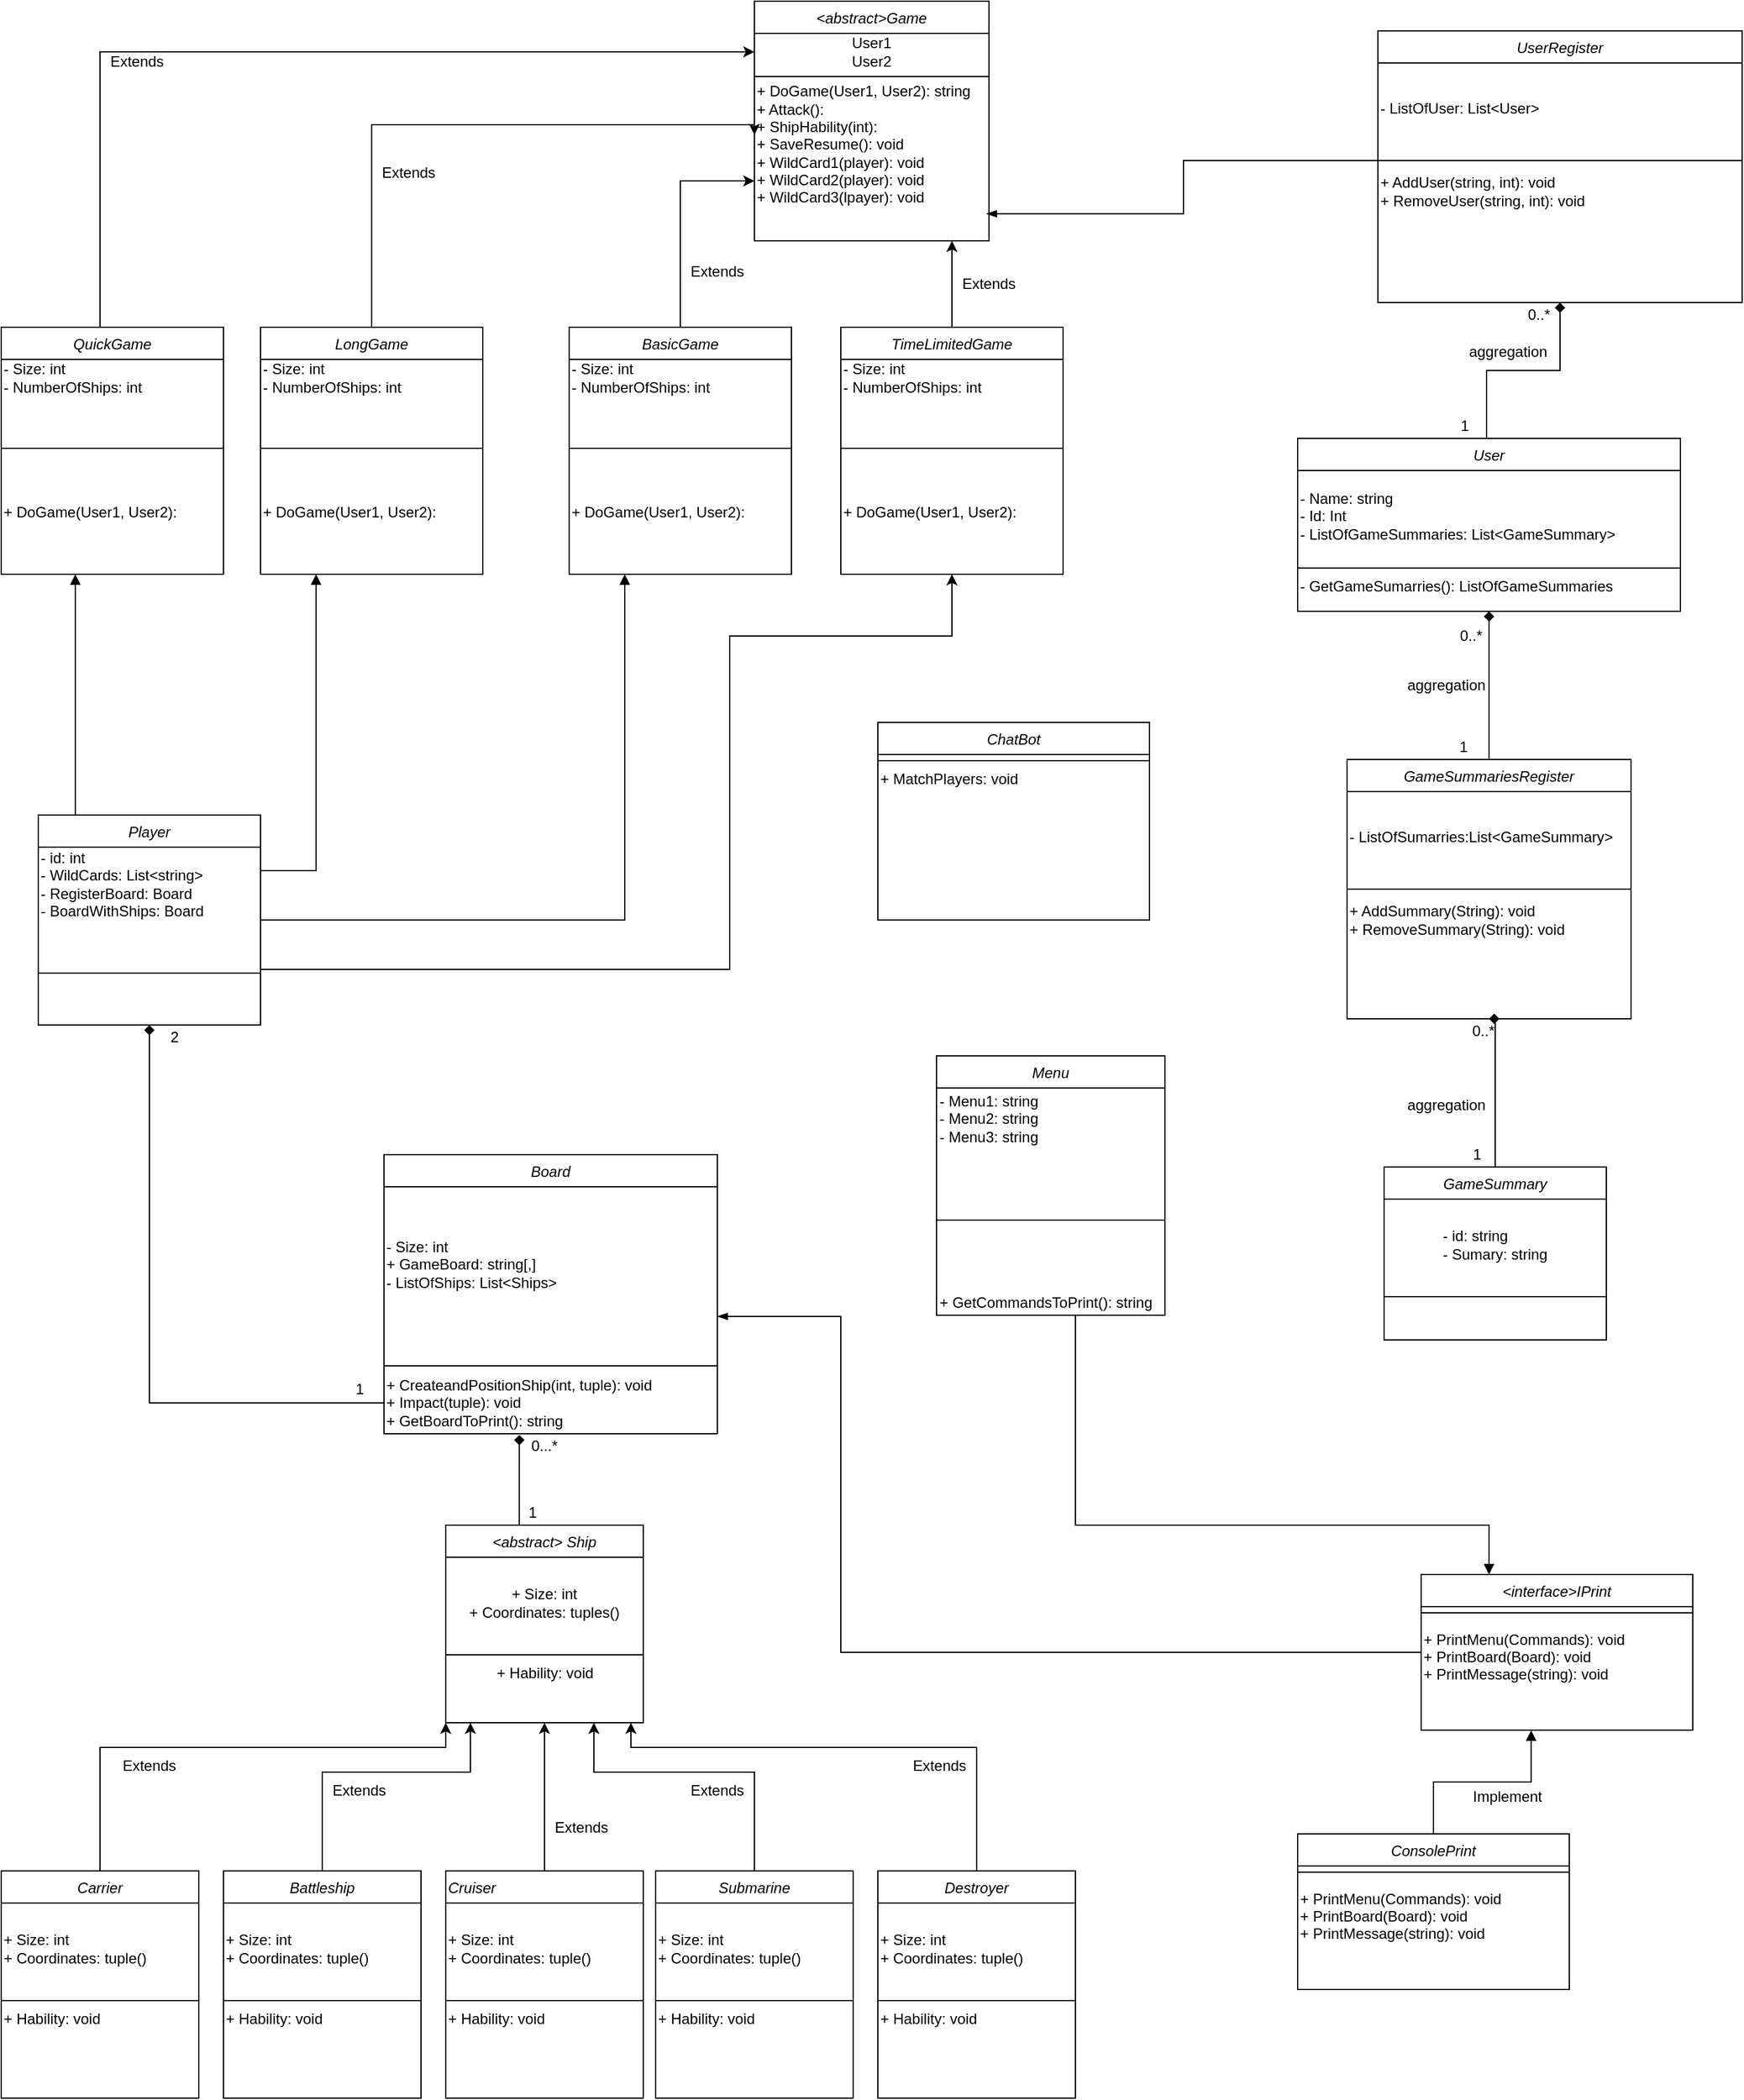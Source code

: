 <mxfile version="18.0.6" type="device"><diagram id="C5RBs43oDa-KdzZeNtuy" name="Page-1"><mxGraphModel dx="2130" dy="2067" grid="1" gridSize="10" guides="1" tooltips="1" connect="1" arrows="1" fold="1" page="1" pageScale="1" pageWidth="827" pageHeight="1169" math="0" shadow="0"><root><mxCell id="WIyWlLk6GJQsqaUBKTNV-0"/><mxCell id="WIyWlLk6GJQsqaUBKTNV-1" parent="WIyWlLk6GJQsqaUBKTNV-0"/><mxCell id="zkfFHV4jXpPFQw0GAbJ--0" value="Board" style="swimlane;fontStyle=2;align=center;verticalAlign=top;childLayout=stackLayout;horizontal=1;startSize=26;horizontalStack=0;resizeParent=1;resizeLast=0;collapsible=1;marginBottom=0;rounded=0;shadow=0;strokeWidth=1;" parent="WIyWlLk6GJQsqaUBKTNV-1" vertex="1"><mxGeometry x="-440" y="350" width="270" height="226" as="geometry"><mxRectangle x="230" y="140" width="160" height="26" as="alternateBounds"/></mxGeometry></mxCell><mxCell id="_jR7pd2ZoYahiFOHz9iY-16" value="&lt;div&gt;- Size: int&lt;/div&gt;&lt;div&gt;&lt;span&gt;+ GameBoard: string[,]&lt;/span&gt;&lt;/div&gt;&lt;div&gt;&lt;span&gt;- ListOfShips: List&amp;lt;Ships&amp;gt;&lt;/span&gt;&lt;/div&gt;&lt;div&gt;&lt;span&gt;&lt;br&gt;&lt;/span&gt;&lt;/div&gt;" style="text;html=1;strokeColor=none;fillColor=none;align=left;verticalAlign=middle;whiteSpace=wrap;rounded=0;" parent="zkfFHV4jXpPFQw0GAbJ--0" vertex="1"><mxGeometry y="26" width="270" height="140" as="geometry"/></mxCell><mxCell id="zkfFHV4jXpPFQw0GAbJ--4" value="" style="line;html=1;strokeWidth=1;align=left;verticalAlign=middle;spacingTop=-1;spacingLeft=3;spacingRight=3;rotatable=0;labelPosition=right;points=[];portConstraint=eastwest;" parent="zkfFHV4jXpPFQw0GAbJ--0" vertex="1"><mxGeometry y="166" width="270" height="10" as="geometry"/></mxCell><mxCell id="pnq5QTD34eQp9yMYSVU1-46" value="+ CreateandPositionShip(int, tuple): void&lt;br&gt;&lt;div style=&quot;&quot;&gt;+ Impact(tuple): void&lt;/div&gt;&lt;div style=&quot;&quot;&gt;+ GetBoardToPrint(): string&lt;/div&gt;" style="text;html=1;align=left;verticalAlign=middle;resizable=0;points=[];autosize=1;strokeColor=none;" parent="zkfFHV4jXpPFQw0GAbJ--0" vertex="1"><mxGeometry y="176" width="270" height="50" as="geometry"/></mxCell><mxCell id="pnq5QTD34eQp9yMYSVU1-64" style="edgeStyle=orthogonalEdgeStyle;rounded=0;orthogonalLoop=1;jettySize=auto;html=1;endArrow=diamond;endFill=1;entryX=0.406;entryY=1.019;entryDx=0;entryDy=0;entryPerimeter=0;" parent="WIyWlLk6GJQsqaUBKTNV-1" source="_jR7pd2ZoYahiFOHz9iY-22" target="pnq5QTD34eQp9yMYSVU1-46" edge="1"><mxGeometry relative="1" as="geometry"><mxPoint x="-310" y="580" as="targetPoint"/><Array as="points"><mxPoint x="-330" y="613"/></Array></mxGeometry></mxCell><mxCell id="_jR7pd2ZoYahiFOHz9iY-22" value="&lt;abstract&gt; Ship" style="swimlane;fontStyle=2;align=center;verticalAlign=top;childLayout=stackLayout;horizontal=1;startSize=26;horizontalStack=0;resizeParent=1;resizeLast=0;collapsible=1;marginBottom=0;rounded=0;shadow=0;strokeWidth=1;" parent="WIyWlLk6GJQsqaUBKTNV-1" vertex="1"><mxGeometry x="-390" y="650" width="160" height="160" as="geometry"><mxRectangle x="230" y="140" width="160" height="26" as="alternateBounds"/></mxGeometry></mxCell><mxCell id="_jR7pd2ZoYahiFOHz9iY-23" value="+ Size: int&lt;br&gt;+ Coordinates: tuples()" style="text;html=1;strokeColor=none;fillColor=none;align=center;verticalAlign=middle;whiteSpace=wrap;rounded=0;" parent="_jR7pd2ZoYahiFOHz9iY-22" vertex="1"><mxGeometry y="26" width="160" height="74" as="geometry"/></mxCell><mxCell id="_jR7pd2ZoYahiFOHz9iY-24" value="" style="line;html=1;strokeWidth=1;align=left;verticalAlign=middle;spacingTop=-1;spacingLeft=3;spacingRight=3;rotatable=0;labelPosition=right;points=[];portConstraint=eastwest;" parent="_jR7pd2ZoYahiFOHz9iY-22" vertex="1"><mxGeometry y="100" width="160" height="10" as="geometry"/></mxCell><mxCell id="_jR7pd2ZoYahiFOHz9iY-31" value="+ Hability: void" style="text;html=1;align=center;verticalAlign=middle;resizable=0;points=[];autosize=1;strokeColor=none;fillColor=none;" parent="_jR7pd2ZoYahiFOHz9iY-22" vertex="1"><mxGeometry y="110" width="160" height="20" as="geometry"/></mxCell><mxCell id="_jR7pd2ZoYahiFOHz9iY-53" style="edgeStyle=orthogonalEdgeStyle;rounded=0;orthogonalLoop=1;jettySize=auto;html=1;entryX=0;entryY=1;entryDx=0;entryDy=0;" parent="WIyWlLk6GJQsqaUBKTNV-1" source="_jR7pd2ZoYahiFOHz9iY-26" target="_jR7pd2ZoYahiFOHz9iY-22" edge="1"><mxGeometry relative="1" as="geometry"><Array as="points"><mxPoint x="-670" y="830"/><mxPoint x="-390" y="830"/></Array></mxGeometry></mxCell><mxCell id="_jR7pd2ZoYahiFOHz9iY-26" value="Carrier" style="swimlane;fontStyle=2;align=center;verticalAlign=top;childLayout=stackLayout;horizontal=1;startSize=26;horizontalStack=0;resizeParent=1;resizeLast=0;collapsible=1;marginBottom=0;rounded=0;shadow=0;strokeWidth=1;" parent="WIyWlLk6GJQsqaUBKTNV-1" vertex="1"><mxGeometry x="-750" y="930" width="160" height="184" as="geometry"><mxRectangle x="230" y="140" width="160" height="26" as="alternateBounds"/></mxGeometry></mxCell><mxCell id="_jR7pd2ZoYahiFOHz9iY-29" value="+ Size: int&lt;br&gt;+ Coordinates: tuple()" style="text;html=1;strokeColor=none;fillColor=none;align=left;verticalAlign=middle;whiteSpace=wrap;rounded=0;" parent="_jR7pd2ZoYahiFOHz9iY-26" vertex="1"><mxGeometry y="26" width="160" height="74" as="geometry"/></mxCell><mxCell id="_jR7pd2ZoYahiFOHz9iY-28" value="" style="line;html=1;strokeWidth=1;align=left;verticalAlign=middle;spacingTop=-1;spacingLeft=3;spacingRight=3;rotatable=0;labelPosition=right;points=[];portConstraint=eastwest;" parent="_jR7pd2ZoYahiFOHz9iY-26" vertex="1"><mxGeometry y="100" width="160" height="10" as="geometry"/></mxCell><mxCell id="_jR7pd2ZoYahiFOHz9iY-30" value="+ Hability: void" style="text;html=1;align=left;verticalAlign=middle;resizable=0;points=[];autosize=1;strokeColor=none;fillColor=none;" parent="_jR7pd2ZoYahiFOHz9iY-26" vertex="1"><mxGeometry y="110" width="160" height="20" as="geometry"/></mxCell><mxCell id="_jR7pd2ZoYahiFOHz9iY-54" style="edgeStyle=orthogonalEdgeStyle;rounded=0;orthogonalLoop=1;jettySize=auto;html=1;" parent="WIyWlLk6GJQsqaUBKTNV-1" source="_jR7pd2ZoYahiFOHz9iY-32" edge="1"><mxGeometry relative="1" as="geometry"><mxPoint x="-370" y="810" as="targetPoint"/><Array as="points"><mxPoint x="-490" y="850"/><mxPoint x="-370" y="850"/></Array></mxGeometry></mxCell><mxCell id="_jR7pd2ZoYahiFOHz9iY-32" value="Battleship" style="swimlane;fontStyle=2;align=center;verticalAlign=top;childLayout=stackLayout;horizontal=1;startSize=26;horizontalStack=0;resizeParent=1;resizeLast=0;collapsible=1;marginBottom=0;rounded=0;shadow=0;strokeWidth=1;" parent="WIyWlLk6GJQsqaUBKTNV-1" vertex="1"><mxGeometry x="-570" y="930" width="160" height="184" as="geometry"><mxRectangle x="230" y="140" width="160" height="26" as="alternateBounds"/></mxGeometry></mxCell><mxCell id="_jR7pd2ZoYahiFOHz9iY-33" value="+ Size: int&lt;br&gt;+ Coordinates: tuple()" style="text;html=1;strokeColor=none;fillColor=none;align=left;verticalAlign=middle;whiteSpace=wrap;rounded=0;" parent="_jR7pd2ZoYahiFOHz9iY-32" vertex="1"><mxGeometry y="26" width="160" height="74" as="geometry"/></mxCell><mxCell id="_jR7pd2ZoYahiFOHz9iY-34" value="" style="line;html=1;strokeWidth=1;align=left;verticalAlign=middle;spacingTop=-1;spacingLeft=3;spacingRight=3;rotatable=0;labelPosition=right;points=[];portConstraint=eastwest;" parent="_jR7pd2ZoYahiFOHz9iY-32" vertex="1"><mxGeometry y="100" width="160" height="10" as="geometry"/></mxCell><mxCell id="_jR7pd2ZoYahiFOHz9iY-35" value="+ Hability: void" style="text;html=1;align=left;verticalAlign=middle;resizable=0;points=[];autosize=1;strokeColor=none;fillColor=none;" parent="_jR7pd2ZoYahiFOHz9iY-32" vertex="1"><mxGeometry y="110" width="160" height="20" as="geometry"/></mxCell><mxCell id="_jR7pd2ZoYahiFOHz9iY-55" style="edgeStyle=orthogonalEdgeStyle;rounded=0;orthogonalLoop=1;jettySize=auto;html=1;entryX=0.5;entryY=1;entryDx=0;entryDy=0;" parent="WIyWlLk6GJQsqaUBKTNV-1" source="_jR7pd2ZoYahiFOHz9iY-36" target="_jR7pd2ZoYahiFOHz9iY-22" edge="1"><mxGeometry relative="1" as="geometry"/></mxCell><mxCell id="_jR7pd2ZoYahiFOHz9iY-36" value="Cruiser" style="swimlane;fontStyle=2;align=left;verticalAlign=top;childLayout=stackLayout;horizontal=1;startSize=26;horizontalStack=0;resizeParent=1;resizeLast=0;collapsible=1;marginBottom=0;rounded=0;shadow=0;strokeWidth=1;" parent="WIyWlLk6GJQsqaUBKTNV-1" vertex="1"><mxGeometry x="-390" y="930" width="160" height="184" as="geometry"><mxRectangle x="230" y="140" width="160" height="26" as="alternateBounds"/></mxGeometry></mxCell><mxCell id="_jR7pd2ZoYahiFOHz9iY-37" value="+ Size: int&lt;br&gt;+ Coordinates: tuple()" style="text;html=1;strokeColor=none;fillColor=none;align=left;verticalAlign=middle;whiteSpace=wrap;rounded=0;" parent="_jR7pd2ZoYahiFOHz9iY-36" vertex="1"><mxGeometry y="26" width="160" height="74" as="geometry"/></mxCell><mxCell id="_jR7pd2ZoYahiFOHz9iY-38" value="" style="line;html=1;strokeWidth=1;align=left;verticalAlign=middle;spacingTop=-1;spacingLeft=3;spacingRight=3;rotatable=0;labelPosition=right;points=[];portConstraint=eastwest;" parent="_jR7pd2ZoYahiFOHz9iY-36" vertex="1"><mxGeometry y="100" width="160" height="10" as="geometry"/></mxCell><mxCell id="_jR7pd2ZoYahiFOHz9iY-39" value="+ Hability: void" style="text;html=1;align=left;verticalAlign=middle;resizable=0;points=[];autosize=1;strokeColor=none;fillColor=none;" parent="_jR7pd2ZoYahiFOHz9iY-36" vertex="1"><mxGeometry y="110" width="160" height="20" as="geometry"/></mxCell><mxCell id="_jR7pd2ZoYahiFOHz9iY-56" style="edgeStyle=orthogonalEdgeStyle;rounded=0;orthogonalLoop=1;jettySize=auto;html=1;entryX=0.75;entryY=1;entryDx=0;entryDy=0;" parent="WIyWlLk6GJQsqaUBKTNV-1" source="_jR7pd2ZoYahiFOHz9iY-45" target="_jR7pd2ZoYahiFOHz9iY-22" edge="1"><mxGeometry relative="1" as="geometry"><Array as="points"><mxPoint x="-140" y="850"/><mxPoint x="-270" y="850"/></Array></mxGeometry></mxCell><mxCell id="_jR7pd2ZoYahiFOHz9iY-45" value="Submarine" style="swimlane;fontStyle=2;align=center;verticalAlign=top;childLayout=stackLayout;horizontal=1;startSize=26;horizontalStack=0;resizeParent=1;resizeLast=0;collapsible=1;marginBottom=0;rounded=0;shadow=0;strokeWidth=1;" parent="WIyWlLk6GJQsqaUBKTNV-1" vertex="1"><mxGeometry x="-220" y="930" width="160" height="184" as="geometry"><mxRectangle x="230" y="140" width="160" height="26" as="alternateBounds"/></mxGeometry></mxCell><mxCell id="_jR7pd2ZoYahiFOHz9iY-46" value="+ Size: int&lt;br&gt;+ Coordinates: tuple()" style="text;html=1;strokeColor=none;fillColor=none;align=left;verticalAlign=middle;whiteSpace=wrap;rounded=0;" parent="_jR7pd2ZoYahiFOHz9iY-45" vertex="1"><mxGeometry y="26" width="160" height="74" as="geometry"/></mxCell><mxCell id="_jR7pd2ZoYahiFOHz9iY-47" value="" style="line;html=1;strokeWidth=1;align=left;verticalAlign=middle;spacingTop=-1;spacingLeft=3;spacingRight=3;rotatable=0;labelPosition=right;points=[];portConstraint=eastwest;" parent="_jR7pd2ZoYahiFOHz9iY-45" vertex="1"><mxGeometry y="100" width="160" height="10" as="geometry"/></mxCell><mxCell id="_jR7pd2ZoYahiFOHz9iY-48" value="+ Hability: void" style="text;html=1;align=left;verticalAlign=middle;resizable=0;points=[];autosize=1;strokeColor=none;fillColor=none;" parent="_jR7pd2ZoYahiFOHz9iY-45" vertex="1"><mxGeometry y="110" width="160" height="20" as="geometry"/></mxCell><mxCell id="_jR7pd2ZoYahiFOHz9iY-57" style="edgeStyle=orthogonalEdgeStyle;rounded=0;orthogonalLoop=1;jettySize=auto;html=1;" parent="WIyWlLk6GJQsqaUBKTNV-1" source="_jR7pd2ZoYahiFOHz9iY-49" edge="1"><mxGeometry relative="1" as="geometry"><mxPoint x="-240" y="810" as="targetPoint"/><Array as="points"><mxPoint x="40" y="830"/><mxPoint x="-240" y="830"/></Array></mxGeometry></mxCell><mxCell id="_jR7pd2ZoYahiFOHz9iY-49" value="Destroyer" style="swimlane;fontStyle=2;align=center;verticalAlign=top;childLayout=stackLayout;horizontal=1;startSize=26;horizontalStack=0;resizeParent=1;resizeLast=0;collapsible=1;marginBottom=0;rounded=0;shadow=0;strokeWidth=1;" parent="WIyWlLk6GJQsqaUBKTNV-1" vertex="1"><mxGeometry x="-40" y="930" width="160" height="184" as="geometry"><mxRectangle x="230" y="140" width="160" height="26" as="alternateBounds"/></mxGeometry></mxCell><mxCell id="_jR7pd2ZoYahiFOHz9iY-50" value="+ Size: int&lt;br&gt;+ Coordinates: tuple()" style="text;html=1;strokeColor=none;fillColor=none;align=left;verticalAlign=middle;whiteSpace=wrap;rounded=0;" parent="_jR7pd2ZoYahiFOHz9iY-49" vertex="1"><mxGeometry y="26" width="160" height="74" as="geometry"/></mxCell><mxCell id="_jR7pd2ZoYahiFOHz9iY-51" value="" style="line;html=1;strokeWidth=1;align=left;verticalAlign=middle;spacingTop=-1;spacingLeft=3;spacingRight=3;rotatable=0;labelPosition=right;points=[];portConstraint=eastwest;" parent="_jR7pd2ZoYahiFOHz9iY-49" vertex="1"><mxGeometry y="100" width="160" height="10" as="geometry"/></mxCell><mxCell id="_jR7pd2ZoYahiFOHz9iY-52" value="+ Hability: void" style="text;html=1;align=left;verticalAlign=middle;resizable=0;points=[];autosize=1;strokeColor=none;fillColor=none;" parent="_jR7pd2ZoYahiFOHz9iY-49" vertex="1"><mxGeometry y="110" width="160" height="20" as="geometry"/></mxCell><mxCell id="_jR7pd2ZoYahiFOHz9iY-58" value="Extends" style="text;html=1;strokeColor=none;fillColor=none;align=center;verticalAlign=middle;whiteSpace=wrap;rounded=0;" parent="WIyWlLk6GJQsqaUBKTNV-1" vertex="1"><mxGeometry x="-660" y="830" width="60" height="30" as="geometry"/></mxCell><mxCell id="_jR7pd2ZoYahiFOHz9iY-84" value="UserRegister" style="swimlane;fontStyle=2;align=center;verticalAlign=top;childLayout=stackLayout;horizontal=1;startSize=26;horizontalStack=0;resizeParent=1;resizeLast=0;collapsible=1;marginBottom=0;rounded=0;shadow=0;strokeWidth=1;" parent="WIyWlLk6GJQsqaUBKTNV-1" vertex="1"><mxGeometry x="365" y="-560" width="295" height="220" as="geometry"><mxRectangle x="230" y="140" width="160" height="26" as="alternateBounds"/></mxGeometry></mxCell><mxCell id="_jR7pd2ZoYahiFOHz9iY-85" value="- ListOfUser: List&amp;lt;User&amp;gt;" style="text;html=1;strokeColor=none;fillColor=none;align=left;verticalAlign=middle;whiteSpace=wrap;rounded=0;" parent="_jR7pd2ZoYahiFOHz9iY-84" vertex="1"><mxGeometry y="26" width="295" height="74" as="geometry"/></mxCell><mxCell id="_jR7pd2ZoYahiFOHz9iY-86" value="" style="line;html=1;strokeWidth=1;align=left;verticalAlign=middle;spacingTop=-1;spacingLeft=3;spacingRight=3;rotatable=0;labelPosition=right;points=[];portConstraint=eastwest;" parent="_jR7pd2ZoYahiFOHz9iY-84" vertex="1"><mxGeometry y="100" width="295" height="10" as="geometry"/></mxCell><mxCell id="_jR7pd2ZoYahiFOHz9iY-87" value="+ AddUser(string, int): void&lt;br&gt;+ RemoveUser(string, int): void" style="text;html=1;align=left;verticalAlign=middle;resizable=0;points=[];autosize=1;strokeColor=none;fillColor=none;" parent="WIyWlLk6GJQsqaUBKTNV-1" vertex="1"><mxGeometry x="365" y="-445" width="180" height="30" as="geometry"/></mxCell><mxCell id="_jR7pd2ZoYahiFOHz9iY-101" style="edgeStyle=orthogonalEdgeStyle;rounded=0;orthogonalLoop=1;jettySize=auto;html=1;entryX=0.5;entryY=1;entryDx=0;entryDy=0;endArrow=diamond;endFill=1;" parent="WIyWlLk6GJQsqaUBKTNV-1" source="_jR7pd2ZoYahiFOHz9iY-95" target="_jR7pd2ZoYahiFOHz9iY-84" edge="1"><mxGeometry relative="1" as="geometry"><Array as="points"><mxPoint x="453" y="-285"/></Array></mxGeometry></mxCell><mxCell id="_jR7pd2ZoYahiFOHz9iY-95" value="User" style="swimlane;fontStyle=2;align=center;verticalAlign=top;childLayout=stackLayout;horizontal=1;startSize=26;horizontalStack=0;resizeParent=1;resizeLast=0;collapsible=1;marginBottom=0;rounded=0;shadow=0;strokeWidth=1;" parent="WIyWlLk6GJQsqaUBKTNV-1" vertex="1"><mxGeometry x="300" y="-230" width="310" height="140" as="geometry"><mxRectangle x="230" y="140" width="160" height="26" as="alternateBounds"/></mxGeometry></mxCell><mxCell id="_jR7pd2ZoYahiFOHz9iY-96" value="&lt;div&gt;&lt;span&gt;- Name: string&lt;/span&gt;&lt;/div&gt;&lt;div&gt;&lt;span&gt;- Id: Int&lt;/span&gt;&lt;/div&gt;- ListOfGameSummaries: List&amp;lt;GameSummary&amp;gt;" style="text;html=1;strokeColor=none;fillColor=none;align=left;verticalAlign=middle;whiteSpace=wrap;rounded=0;" parent="_jR7pd2ZoYahiFOHz9iY-95" vertex="1"><mxGeometry y="26" width="310" height="74" as="geometry"/></mxCell><mxCell id="_jR7pd2ZoYahiFOHz9iY-97" value="" style="line;html=1;strokeWidth=1;align=left;verticalAlign=middle;spacingTop=-1;spacingLeft=3;spacingRight=3;rotatable=0;labelPosition=right;points=[];portConstraint=eastwest;" parent="_jR7pd2ZoYahiFOHz9iY-95" vertex="1"><mxGeometry y="100" width="310" height="10" as="geometry"/></mxCell><mxCell id="_jR7pd2ZoYahiFOHz9iY-118" value="- GetGameSumarries(): ListOfGameSummaries" style="text;html=1;align=left;verticalAlign=middle;resizable=0;points=[];autosize=1;strokeColor=none;fillColor=none;" parent="_jR7pd2ZoYahiFOHz9iY-95" vertex="1"><mxGeometry y="110" width="310" height="20" as="geometry"/></mxCell><mxCell id="_jR7pd2ZoYahiFOHz9iY-102" value="0..*" style="text;html=1;align=center;verticalAlign=middle;resizable=0;points=[];autosize=1;strokeColor=none;fillColor=none;" parent="WIyWlLk6GJQsqaUBKTNV-1" vertex="1"><mxGeometry x="480" y="-340" width="30" height="20" as="geometry"/></mxCell><mxCell id="_jR7pd2ZoYahiFOHz9iY-103" value="1" style="text;html=1;align=center;verticalAlign=middle;resizable=0;points=[];autosize=1;strokeColor=none;fillColor=none;" parent="WIyWlLk6GJQsqaUBKTNV-1" vertex="1"><mxGeometry x="425" y="-250" width="20" height="20" as="geometry"/></mxCell><mxCell id="_jR7pd2ZoYahiFOHz9iY-104" value="aggregation" style="text;html=1;align=center;verticalAlign=middle;resizable=0;points=[];autosize=1;strokeColor=none;fillColor=none;" parent="WIyWlLk6GJQsqaUBKTNV-1" vertex="1"><mxGeometry x="430" y="-310" width="80" height="20" as="geometry"/></mxCell><mxCell id="_jR7pd2ZoYahiFOHz9iY-120" style="edgeStyle=orthogonalEdgeStyle;rounded=0;orthogonalLoop=1;jettySize=auto;html=1;entryX=0.5;entryY=1;entryDx=0;entryDy=0;endArrow=diamond;endFill=1;" parent="WIyWlLk6GJQsqaUBKTNV-1" source="_jR7pd2ZoYahiFOHz9iY-105" target="_jR7pd2ZoYahiFOHz9iY-95" edge="1"><mxGeometry relative="1" as="geometry"/></mxCell><mxCell id="_jR7pd2ZoYahiFOHz9iY-105" value="GameSummariesRegister" style="swimlane;fontStyle=2;align=center;verticalAlign=top;childLayout=stackLayout;horizontal=1;startSize=26;horizontalStack=0;resizeParent=1;resizeLast=0;collapsible=1;marginBottom=0;rounded=0;shadow=0;strokeWidth=1;" parent="WIyWlLk6GJQsqaUBKTNV-1" vertex="1"><mxGeometry x="340" y="30" width="230" height="210" as="geometry"><mxRectangle x="230" y="140" width="160" height="26" as="alternateBounds"/></mxGeometry></mxCell><mxCell id="_jR7pd2ZoYahiFOHz9iY-106" value="- ListOfSumarries:List&amp;lt;GameSummary&amp;gt;" style="text;html=1;strokeColor=none;fillColor=none;align=left;verticalAlign=middle;whiteSpace=wrap;rounded=0;" parent="_jR7pd2ZoYahiFOHz9iY-105" vertex="1"><mxGeometry y="26" width="230" height="74" as="geometry"/></mxCell><mxCell id="_jR7pd2ZoYahiFOHz9iY-107" value="" style="line;html=1;strokeWidth=1;align=left;verticalAlign=middle;spacingTop=-1;spacingLeft=3;spacingRight=3;rotatable=0;labelPosition=right;points=[];portConstraint=eastwest;" parent="_jR7pd2ZoYahiFOHz9iY-105" vertex="1"><mxGeometry y="100" width="230" height="10" as="geometry"/></mxCell><mxCell id="_jR7pd2ZoYahiFOHz9iY-108" value="+ AddSummary(String): void&lt;br&gt;+ RemoveSummary(String): void" style="text;html=1;align=left;verticalAlign=middle;resizable=0;points=[];autosize=1;strokeColor=none;fillColor=none;" parent="WIyWlLk6GJQsqaUBKTNV-1" vertex="1"><mxGeometry x="340" y="145" width="190" height="30" as="geometry"/></mxCell><mxCell id="_jR7pd2ZoYahiFOHz9iY-109" style="edgeStyle=orthogonalEdgeStyle;rounded=0;orthogonalLoop=1;jettySize=auto;html=1;entryX=0.5;entryY=1;entryDx=0;entryDy=0;endArrow=diamond;endFill=1;" parent="WIyWlLk6GJQsqaUBKTNV-1" source="_jR7pd2ZoYahiFOHz9iY-110" target="_jR7pd2ZoYahiFOHz9iY-105" edge="1"><mxGeometry relative="1" as="geometry"><Array as="points"><mxPoint x="460" y="240"/></Array></mxGeometry></mxCell><mxCell id="_jR7pd2ZoYahiFOHz9iY-110" value="GameSummary" style="swimlane;fontStyle=2;align=center;verticalAlign=top;childLayout=stackLayout;horizontal=1;startSize=26;horizontalStack=0;resizeParent=1;resizeLast=0;collapsible=1;marginBottom=0;rounded=0;shadow=0;strokeWidth=1;" parent="WIyWlLk6GJQsqaUBKTNV-1" vertex="1"><mxGeometry x="370" y="360" width="180" height="140" as="geometry"><mxRectangle x="230" y="140" width="160" height="26" as="alternateBounds"/></mxGeometry></mxCell><mxCell id="_jR7pd2ZoYahiFOHz9iY-111" value="&lt;div style=&quot;text-align: left;&quot;&gt;&lt;span style=&quot;background-color: initial;&quot;&gt;- id: string&lt;/span&gt;&lt;/div&gt;- Sumary: string" style="text;html=1;strokeColor=none;fillColor=none;align=center;verticalAlign=middle;whiteSpace=wrap;rounded=0;" parent="_jR7pd2ZoYahiFOHz9iY-110" vertex="1"><mxGeometry y="26" width="180" height="74" as="geometry"/></mxCell><mxCell id="_jR7pd2ZoYahiFOHz9iY-112" value="" style="line;html=1;strokeWidth=1;align=left;verticalAlign=middle;spacingTop=-1;spacingLeft=3;spacingRight=3;rotatable=0;labelPosition=right;points=[];portConstraint=eastwest;" parent="_jR7pd2ZoYahiFOHz9iY-110" vertex="1"><mxGeometry y="100" width="180" height="10" as="geometry"/></mxCell><mxCell id="_jR7pd2ZoYahiFOHz9iY-114" value="0..*" style="text;html=1;align=center;verticalAlign=middle;resizable=0;points=[];autosize=1;strokeColor=none;fillColor=none;" parent="WIyWlLk6GJQsqaUBKTNV-1" vertex="1"><mxGeometry x="435" y="240" width="30" height="20" as="geometry"/></mxCell><mxCell id="_jR7pd2ZoYahiFOHz9iY-115" value="1" style="text;html=1;align=center;verticalAlign=middle;resizable=0;points=[];autosize=1;strokeColor=none;fillColor=none;" parent="WIyWlLk6GJQsqaUBKTNV-1" vertex="1"><mxGeometry x="435" y="340" width="20" height="20" as="geometry"/></mxCell><mxCell id="_jR7pd2ZoYahiFOHz9iY-116" value="aggregation" style="text;html=1;align=center;verticalAlign=middle;resizable=0;points=[];autosize=1;strokeColor=none;fillColor=none;" parent="WIyWlLk6GJQsqaUBKTNV-1" vertex="1"><mxGeometry x="380" y="300" width="80" height="20" as="geometry"/></mxCell><mxCell id="PRdk37M8YbXiP7v0PsMG-7" value="&lt;abstract&gt;Game" style="swimlane;fontStyle=2;align=center;verticalAlign=top;childLayout=stackLayout;horizontal=1;startSize=26;horizontalStack=0;resizeParent=1;resizeLast=0;collapsible=1;marginBottom=0;rounded=0;shadow=0;strokeWidth=1;" parent="WIyWlLk6GJQsqaUBKTNV-1" vertex="1"><mxGeometry x="-140" y="-584" width="190" height="194" as="geometry"><mxRectangle x="230" y="140" width="160" height="26" as="alternateBounds"/></mxGeometry></mxCell><mxCell id="sBEh5W4wjI4LPNuQyF-k-0" value="User1&lt;br&gt;User2" style="text;html=1;strokeColor=none;fillColor=none;align=center;verticalAlign=middle;whiteSpace=wrap;rounded=0;" parent="PRdk37M8YbXiP7v0PsMG-7" vertex="1"><mxGeometry y="26" width="190" height="30" as="geometry"/></mxCell><mxCell id="PRdk37M8YbXiP7v0PsMG-9" value="" style="line;html=1;strokeWidth=1;align=left;verticalAlign=middle;spacingTop=-1;spacingLeft=3;spacingRight=3;rotatable=0;labelPosition=right;points=[];portConstraint=eastwest;" parent="PRdk37M8YbXiP7v0PsMG-7" vertex="1"><mxGeometry y="56" width="190" height="10" as="geometry"/></mxCell><mxCell id="sBEh5W4wjI4LPNuQyF-k-2" value="+ DoGame(User1, User2): string&lt;br&gt;+ Attack():&amp;nbsp;&lt;br&gt;+ ShipHability(int):&lt;br&gt;+ SaveResume(): void&lt;br&gt;+ WildCard1(player): void&lt;br&gt;+ WildCard2(player): void&lt;br&gt;+ WildCard3(lpayer): void" style="text;html=1;align=left;verticalAlign=middle;resizable=0;points=[];autosize=1;strokeColor=none;fillColor=none;" parent="PRdk37M8YbXiP7v0PsMG-7" vertex="1"><mxGeometry y="66" width="190" height="100" as="geometry"/></mxCell><mxCell id="PRdk37M8YbXiP7v0PsMG-16" value="ChatBot" style="swimlane;fontStyle=2;align=center;verticalAlign=top;childLayout=stackLayout;horizontal=1;startSize=26;horizontalStack=0;resizeParent=1;resizeLast=0;collapsible=1;marginBottom=0;rounded=0;shadow=0;strokeWidth=1;" parent="WIyWlLk6GJQsqaUBKTNV-1" vertex="1"><mxGeometry x="-40" width="220" height="160" as="geometry"><mxRectangle x="230" y="140" width="160" height="26" as="alternateBounds"/></mxGeometry></mxCell><mxCell id="PRdk37M8YbXiP7v0PsMG-17" value="" style="line;html=1;strokeWidth=1;align=left;verticalAlign=middle;spacingTop=-1;spacingLeft=3;spacingRight=3;rotatable=0;labelPosition=right;points=[];portConstraint=eastwest;" parent="PRdk37M8YbXiP7v0PsMG-16" vertex="1"><mxGeometry y="26" width="220" height="10" as="geometry"/></mxCell><mxCell id="PRdk37M8YbXiP7v0PsMG-15" value="+ MatchPlayers: void" style="text;html=1;align=left;verticalAlign=middle;resizable=0;points=[];autosize=1;strokeColor=none;fillColor=none;" parent="PRdk37M8YbXiP7v0PsMG-16" vertex="1"><mxGeometry y="36" width="220" height="20" as="geometry"/></mxCell><mxCell id="vz5E6U1XO-5q0UH7a81F-5" style="edgeStyle=orthogonalEdgeStyle;rounded=0;orthogonalLoop=1;jettySize=auto;html=1;entryX=0;entryY=0.75;entryDx=0;entryDy=0;" parent="WIyWlLk6GJQsqaUBKTNV-1" source="PRdk37M8YbXiP7v0PsMG-19" target="PRdk37M8YbXiP7v0PsMG-7" edge="1"><mxGeometry relative="1" as="geometry"/></mxCell><mxCell id="PRdk37M8YbXiP7v0PsMG-19" value="BasicGame" style="swimlane;fontStyle=2;align=center;verticalAlign=top;childLayout=stackLayout;horizontal=1;startSize=26;horizontalStack=0;resizeParent=1;resizeLast=0;collapsible=1;marginBottom=0;rounded=0;shadow=0;strokeWidth=1;" parent="WIyWlLk6GJQsqaUBKTNV-1" vertex="1"><mxGeometry x="-290" y="-320" width="180" height="200" as="geometry"><mxRectangle x="230" y="140" width="160" height="26" as="alternateBounds"/></mxGeometry></mxCell><mxCell id="pnq5QTD34eQp9yMYSVU1-29" value="- Size: int&lt;br&gt;- NumberOfShips: int" style="text;html=1;align=left;verticalAlign=middle;resizable=0;points=[];autosize=1;strokeColor=none;" parent="PRdk37M8YbXiP7v0PsMG-19" vertex="1"><mxGeometry y="26" width="180" height="30" as="geometry"/></mxCell><mxCell id="PRdk37M8YbXiP7v0PsMG-20" value="" style="line;html=1;strokeWidth=1;align=left;verticalAlign=middle;spacingTop=-1;spacingLeft=3;spacingRight=3;rotatable=0;labelPosition=right;points=[];portConstraint=eastwest;" parent="PRdk37M8YbXiP7v0PsMG-19" vertex="1"><mxGeometry y="56" width="180" height="84" as="geometry"/></mxCell><mxCell id="PRdk37M8YbXiP7v0PsMG-25" value="+ DoGame(User1, User2):&amp;nbsp;" style="text;html=1;align=left;verticalAlign=middle;resizable=0;points=[];autosize=1;strokeColor=none;fillColor=none;" parent="PRdk37M8YbXiP7v0PsMG-19" vertex="1"><mxGeometry y="140" width="180" height="20" as="geometry"/></mxCell><mxCell id="PRdk37M8YbXiP7v0PsMG-27" value="Extends" style="text;html=1;strokeColor=none;fillColor=none;align=center;verticalAlign=middle;whiteSpace=wrap;rounded=0;" parent="WIyWlLk6GJQsqaUBKTNV-1" vertex="1"><mxGeometry x="-200" y="-380" width="60" height="30" as="geometry"/></mxCell><mxCell id="PRdk37M8YbXiP7v0PsMG-69" value="Extends" style="text;html=1;strokeColor=none;fillColor=none;align=center;verticalAlign=middle;whiteSpace=wrap;rounded=0;" parent="WIyWlLk6GJQsqaUBKTNV-1" vertex="1"><mxGeometry x="-310" y="880" width="60" height="30" as="geometry"/></mxCell><mxCell id="PRdk37M8YbXiP7v0PsMG-70" value="Extends" style="text;html=1;strokeColor=none;fillColor=none;align=center;verticalAlign=middle;whiteSpace=wrap;rounded=0;" parent="WIyWlLk6GJQsqaUBKTNV-1" vertex="1"><mxGeometry x="-200" y="850" width="60" height="30" as="geometry"/></mxCell><mxCell id="PRdk37M8YbXiP7v0PsMG-71" value="Extends" style="text;html=1;strokeColor=none;fillColor=none;align=center;verticalAlign=middle;whiteSpace=wrap;rounded=0;" parent="WIyWlLk6GJQsqaUBKTNV-1" vertex="1"><mxGeometry x="-490" y="850" width="60" height="30" as="geometry"/></mxCell><mxCell id="PRdk37M8YbXiP7v0PsMG-72" value="Extends" style="text;html=1;strokeColor=none;fillColor=none;align=center;verticalAlign=middle;whiteSpace=wrap;rounded=0;" parent="WIyWlLk6GJQsqaUBKTNV-1" vertex="1"><mxGeometry x="-20" y="830" width="60" height="30" as="geometry"/></mxCell><mxCell id="vz5E6U1XO-5q0UH7a81F-6" style="edgeStyle=orthogonalEdgeStyle;rounded=0;orthogonalLoop=1;jettySize=auto;html=1;entryX=0;entryY=0.422;entryDx=0;entryDy=0;entryPerimeter=0;" parent="WIyWlLk6GJQsqaUBKTNV-1" source="PRdk37M8YbXiP7v0PsMG-96" target="sBEh5W4wjI4LPNuQyF-k-2" edge="1"><mxGeometry relative="1" as="geometry"><Array as="points"><mxPoint x="-450" y="-484"/></Array></mxGeometry></mxCell><mxCell id="PRdk37M8YbXiP7v0PsMG-96" value="LongGame" style="swimlane;fontStyle=2;align=center;verticalAlign=top;childLayout=stackLayout;horizontal=1;startSize=26;horizontalStack=0;resizeParent=1;resizeLast=0;collapsible=1;marginBottom=0;rounded=0;shadow=0;strokeWidth=1;" parent="WIyWlLk6GJQsqaUBKTNV-1" vertex="1"><mxGeometry x="-540" y="-320" width="180" height="200" as="geometry"><mxRectangle x="230" y="140" width="160" height="26" as="alternateBounds"/></mxGeometry></mxCell><mxCell id="pnq5QTD34eQp9yMYSVU1-28" value="- Size: int&lt;br&gt;- NumberOfShips: int" style="text;html=1;align=left;verticalAlign=middle;resizable=0;points=[];autosize=1;strokeColor=none;" parent="PRdk37M8YbXiP7v0PsMG-96" vertex="1"><mxGeometry y="26" width="180" height="30" as="geometry"/></mxCell><mxCell id="PRdk37M8YbXiP7v0PsMG-99" value="" style="line;html=1;strokeWidth=1;align=left;verticalAlign=middle;spacingTop=-1;spacingLeft=3;spacingRight=3;rotatable=0;labelPosition=right;points=[];portConstraint=eastwest;" parent="PRdk37M8YbXiP7v0PsMG-96" vertex="1"><mxGeometry y="56" width="180" height="84" as="geometry"/></mxCell><mxCell id="PRdk37M8YbXiP7v0PsMG-100" value="+ DoGame(User1, User2):&amp;nbsp;" style="text;html=1;align=left;verticalAlign=middle;resizable=0;points=[];autosize=1;strokeColor=none;fillColor=none;" parent="PRdk37M8YbXiP7v0PsMG-96" vertex="1"><mxGeometry y="140" width="180" height="20" as="geometry"/></mxCell><mxCell id="sBEh5W4wjI4LPNuQyF-k-1" style="edgeStyle=orthogonalEdgeStyle;rounded=0;orthogonalLoop=1;jettySize=auto;html=1;entryX=0;entryY=0.5;entryDx=0;entryDy=0;" parent="WIyWlLk6GJQsqaUBKTNV-1" source="PRdk37M8YbXiP7v0PsMG-101" target="sBEh5W4wjI4LPNuQyF-k-0" edge="1"><mxGeometry relative="1" as="geometry"><Array as="points"><mxPoint x="-670" y="-543"/></Array></mxGeometry></mxCell><mxCell id="PRdk37M8YbXiP7v0PsMG-101" value="QuickGame" style="swimlane;fontStyle=2;align=center;verticalAlign=top;childLayout=stackLayout;horizontal=1;startSize=26;horizontalStack=0;resizeParent=1;resizeLast=0;collapsible=1;marginBottom=0;rounded=0;shadow=0;strokeWidth=1;" parent="WIyWlLk6GJQsqaUBKTNV-1" vertex="1"><mxGeometry x="-750" y="-320" width="180" height="200" as="geometry"><mxRectangle x="230" y="140" width="160" height="26" as="alternateBounds"/></mxGeometry></mxCell><mxCell id="pnq5QTD34eQp9yMYSVU1-0" value="- Size: int&lt;br&gt;- NumberOfShips: int" style="text;html=1;align=left;verticalAlign=middle;resizable=0;points=[];autosize=1;strokeColor=none;" parent="PRdk37M8YbXiP7v0PsMG-101" vertex="1"><mxGeometry y="26" width="180" height="30" as="geometry"/></mxCell><mxCell id="PRdk37M8YbXiP7v0PsMG-104" value="" style="line;html=1;strokeWidth=1;align=left;verticalAlign=middle;spacingTop=-1;spacingLeft=3;spacingRight=3;rotatable=0;labelPosition=right;points=[];portConstraint=eastwest;" parent="PRdk37M8YbXiP7v0PsMG-101" vertex="1"><mxGeometry y="56" width="180" height="84" as="geometry"/></mxCell><mxCell id="PRdk37M8YbXiP7v0PsMG-105" value="+ DoGame(User1, User2):&amp;nbsp;" style="text;html=1;align=left;verticalAlign=middle;resizable=0;points=[];autosize=1;strokeColor=none;fillColor=none;" parent="PRdk37M8YbXiP7v0PsMG-101" vertex="1"><mxGeometry y="140" width="180" height="20" as="geometry"/></mxCell><mxCell id="PRdk37M8YbXiP7v0PsMG-112" value="Extends" style="text;html=1;strokeColor=none;fillColor=none;align=center;verticalAlign=middle;whiteSpace=wrap;rounded=0;" parent="WIyWlLk6GJQsqaUBKTNV-1" vertex="1"><mxGeometry x="-450" y="-460" width="60" height="30" as="geometry"/></mxCell><mxCell id="PRdk37M8YbXiP7v0PsMG-113" value="Extends" style="text;html=1;strokeColor=none;fillColor=none;align=center;verticalAlign=middle;whiteSpace=wrap;rounded=0;" parent="WIyWlLk6GJQsqaUBKTNV-1" vertex="1"><mxGeometry x="-670" y="-550" width="60" height="30" as="geometry"/></mxCell><mxCell id="pnq5QTD34eQp9yMYSVU1-52" style="edgeStyle=orthogonalEdgeStyle;rounded=0;orthogonalLoop=1;jettySize=auto;html=1;entryX=0.25;entryY=0;entryDx=0;entryDy=0;endArrow=block;endFill=1;" parent="WIyWlLk6GJQsqaUBKTNV-1" source="PRdk37M8YbXiP7v0PsMG-135" target="pnq5QTD34eQp9yMYSVU1-3" edge="1"><mxGeometry relative="1" as="geometry"><Array as="points"><mxPoint x="120" y="650"/><mxPoint x="455" y="650"/></Array></mxGeometry></mxCell><mxCell id="PRdk37M8YbXiP7v0PsMG-135" value="Menu" style="swimlane;fontStyle=2;align=center;verticalAlign=top;childLayout=stackLayout;horizontal=1;startSize=26;horizontalStack=0;resizeParent=1;resizeLast=0;collapsible=1;marginBottom=0;rounded=0;shadow=0;strokeWidth=1;" parent="WIyWlLk6GJQsqaUBKTNV-1" vertex="1"><mxGeometry x="7.5" y="270" width="185" height="210" as="geometry"><mxRectangle x="230" y="140" width="160" height="26" as="alternateBounds"/></mxGeometry></mxCell><mxCell id="PRdk37M8YbXiP7v0PsMG-136" value="- Menu1: string&lt;br&gt;- Menu2: string&lt;br&gt;- Menu3: string" style="text;html=1;align=left;verticalAlign=middle;resizable=0;points=[];autosize=1;strokeColor=none;fillColor=none;" parent="PRdk37M8YbXiP7v0PsMG-135" vertex="1"><mxGeometry y="26" width="185" height="50" as="geometry"/></mxCell><mxCell id="PRdk37M8YbXiP7v0PsMG-137" value="" style="line;html=1;strokeWidth=1;align=left;verticalAlign=middle;spacingTop=-1;spacingLeft=3;spacingRight=3;rotatable=0;labelPosition=right;points=[];portConstraint=eastwest;" parent="PRdk37M8YbXiP7v0PsMG-135" vertex="1"><mxGeometry y="76" width="185" height="114" as="geometry"/></mxCell><mxCell id="sBEh5W4wjI4LPNuQyF-k-32" value="&lt;div style=&quot;&quot;&gt;&lt;span style=&quot;background-color: initial;&quot;&gt;+&amp;nbsp;&lt;/span&gt;&lt;span style=&quot;background-color: initial;&quot;&gt;GetCommandsToPrint(): string&lt;/span&gt;&lt;/div&gt;" style="text;html=1;align=left;verticalAlign=middle;resizable=0;points=[];autosize=1;strokeColor=none;fillColor=none;" parent="PRdk37M8YbXiP7v0PsMG-135" vertex="1"><mxGeometry y="190" width="185" height="20" as="geometry"/></mxCell><mxCell id="pnq5QTD34eQp9yMYSVU1-73" style="edgeStyle=orthogonalEdgeStyle;rounded=0;orthogonalLoop=1;jettySize=auto;html=1;entryX=1;entryY=0.75;entryDx=0;entryDy=0;endArrow=blockThin;endFill=1;" parent="WIyWlLk6GJQsqaUBKTNV-1" source="pnq5QTD34eQp9yMYSVU1-3" target="_jR7pd2ZoYahiFOHz9iY-16" edge="1"><mxGeometry relative="1" as="geometry"><Array as="points"><mxPoint x="-70" y="753"/><mxPoint x="-70" y="481"/></Array></mxGeometry></mxCell><mxCell id="pnq5QTD34eQp9yMYSVU1-3" value="&lt;interface&gt;IPrint" style="swimlane;fontStyle=2;align=center;verticalAlign=top;childLayout=stackLayout;horizontal=1;startSize=26;horizontalStack=0;resizeParent=1;resizeLast=0;collapsible=1;marginBottom=0;rounded=0;shadow=0;strokeWidth=1;" parent="WIyWlLk6GJQsqaUBKTNV-1" vertex="1"><mxGeometry x="400" y="690" width="220" height="126" as="geometry"><mxRectangle x="230" y="140" width="160" height="26" as="alternateBounds"/></mxGeometry></mxCell><mxCell id="pnq5QTD34eQp9yMYSVU1-4" value="" style="line;html=1;strokeWidth=1;align=left;verticalAlign=middle;spacingTop=-1;spacingLeft=3;spacingRight=3;rotatable=0;labelPosition=right;points=[];portConstraint=eastwest;" parent="pnq5QTD34eQp9yMYSVU1-3" vertex="1"><mxGeometry y="26" width="220" height="10" as="geometry"/></mxCell><mxCell id="pnq5QTD34eQp9yMYSVU1-5" value="+ PrintMenu(Commands): void&lt;br&gt;&lt;span style=&quot;color: rgba(0 , 0 , 0 , 0) ; font-family: monospace ; font-size: 0px&quot;&gt;%3CmxGraphModel%3E%3Croot%3E%3CmxCell%20id%3D%220%22%2F%3E%3CmxCell%20id%3D%221%22%20parent%3D%220%22%2F%3E%3CmxCell%20id%3D%222%22%20value%3D%22%2B%20PrintBoard(Board)%22%20style%3D%22text%3Bhtml%3D1%3Balign%3Dcenter%3BverticalAlign%3Dmiddle%3Bresizable%3D0%3Bpoints%3D%5B%5D%3Bautosize%3D1%3BstrokeColor%3Dnone%3BfillColor%3Dnone%3B%22%20vertex%3D%221%22%20parent%3D%221%22%3E%3CmxGeometry%20x%3D%22370%22%20y%3D%22776%22%20width%3D%22180%22%20height%3D%2220%22%20as%3D%22geometry%22%2F%3E%3C%2FmxCell%3E%3C%2Froot%3E%3C%2FmxGraphModel%3E&lt;/span&gt;&lt;span style=&quot;color: rgba(0 , 0 , 0 , 0) ; font-family: monospace ; font-size: 0px&quot;&gt;%3CmxGraphModel%3E%3Croot%3E%3CmxCell%20id%3D%220%22%2F%3E%3CmxCell%20id%3D%221%22%20parent%3D%220%22%2F%3E%3CmxCell%20id%3D%222%22%20value%3D%22%2B%20PrintBoard(Board)%22%20style%3D%22text%3Bhtml%3D1%3Balign%3Dcenter%3BverticalAlign%3Dmiddle%3Bresizable%3D0%3Bpoints%3D%5B%5D%3Bautosize%3D1%3BstrokeColor%3Dnone%3BfillColor%3Dnone%3B%22%20vertex%3D%221%22%20parent%3D%221%22%3E%3CmxGeometry%20x%3D%22370%22%20y%3D%22776%22%20width%3D%22180%22%20height%3D%2220%22%20as%3D%22geometry%22%2F%3E%3C%2FmxCell%3E%3C%2Froot%3E%3C%2FmxGraphModel%3E&lt;/span&gt;&lt;span style=&quot;text-align: center&quot;&gt;+ PrintBoard(Board): void&lt;br&gt;+&lt;/span&gt;&lt;span style=&quot;text-align: center&quot;&gt;&amp;nbsp;PrintMessage(string): void&lt;/span&gt;&lt;span style=&quot;text-align: center&quot;&gt;&lt;br&gt;&lt;/span&gt;&lt;span style=&quot;color: rgba(0 , 0 , 0 , 0) ; font-family: monospace ; font-size: 0px&quot;&gt;&amp;nbsp;&lt;br&gt;+&lt;br&gt;&lt;/span&gt;" style="text;html=1;align=left;verticalAlign=middle;resizable=0;points=[];autosize=1;strokeColor=none;fillColor=none;" parent="pnq5QTD34eQp9yMYSVU1-3" vertex="1"><mxGeometry y="36" width="220" height="90" as="geometry"/></mxCell><mxCell id="pnq5QTD34eQp9yMYSVU1-16" style="edgeStyle=orthogonalEdgeStyle;rounded=0;orthogonalLoop=1;jettySize=auto;html=1;entryX=0.405;entryY=1.002;entryDx=0;entryDy=0;entryPerimeter=0;endArrow=block;endFill=1;" parent="WIyWlLk6GJQsqaUBKTNV-1" source="pnq5QTD34eQp9yMYSVU1-12" target="pnq5QTD34eQp9yMYSVU1-5" edge="1"><mxGeometry relative="1" as="geometry"/></mxCell><mxCell id="pnq5QTD34eQp9yMYSVU1-12" value="ConsolePrint" style="swimlane;fontStyle=2;align=center;verticalAlign=top;childLayout=stackLayout;horizontal=1;startSize=26;horizontalStack=0;resizeParent=1;resizeLast=0;collapsible=1;marginBottom=0;rounded=0;shadow=0;strokeWidth=1;" parent="WIyWlLk6GJQsqaUBKTNV-1" vertex="1"><mxGeometry x="300" y="900" width="220" height="126" as="geometry"><mxRectangle x="230" y="140" width="160" height="26" as="alternateBounds"/></mxGeometry></mxCell><mxCell id="pnq5QTD34eQp9yMYSVU1-13" value="" style="line;html=1;strokeWidth=1;align=left;verticalAlign=middle;spacingTop=-1;spacingLeft=3;spacingRight=3;rotatable=0;labelPosition=right;points=[];portConstraint=eastwest;" parent="pnq5QTD34eQp9yMYSVU1-12" vertex="1"><mxGeometry y="26" width="220" height="10" as="geometry"/></mxCell><mxCell id="pnq5QTD34eQp9yMYSVU1-14" value="+ PrintMenu(Commands): void&lt;br&gt;&lt;span style=&quot;color: rgba(0 , 0 , 0 , 0) ; font-family: monospace ; font-size: 0px&quot;&gt;%3CmxGraphModel%3E%3Croot%3E%3CmxCell%20id%3D%220%22%2F%3E%3CmxCell%20id%3D%221%22%20parent%3D%220%22%2F%3E%3CmxCell%20id%3D%222%22%20value%3D%22%2B%20PrintBoard(Board)%22%20style%3D%22text%3Bhtml%3D1%3Balign%3Dcenter%3BverticalAlign%3Dmiddle%3Bresizable%3D0%3Bpoints%3D%5B%5D%3Bautosize%3D1%3BstrokeColor%3Dnone%3BfillColor%3Dnone%3B%22%20vertex%3D%221%22%20parent%3D%221%22%3E%3CmxGeometry%20x%3D%22370%22%20y%3D%22776%22%20width%3D%22180%22%20height%3D%2220%22%20as%3D%22geometry%22%2F%3E%3C%2FmxCell%3E%3C%2Froot%3E%3C%2FmxGraphModel%3E&lt;/span&gt;&lt;span style=&quot;color: rgba(0 , 0 , 0 , 0) ; font-family: monospace ; font-size: 0px&quot;&gt;%3CmxGraphModel%3E%3Croot%3E%3CmxCell%20id%3D%220%22%2F%3E%3CmxCell%20id%3D%221%22%20parent%3D%220%22%2F%3E%3CmxCell%20id%3D%222%22%20value%3D%22%2B%20PrintBoard(Board)%22%20style%3D%22text%3Bhtml%3D1%3Balign%3Dcenter%3BverticalAlign%3Dmiddle%3Bresizable%3D0%3Bpoints%3D%5B%5D%3Bautosize%3D1%3BstrokeColor%3Dnone%3BfillColor%3Dnone%3B%22%20vertex%3D%221%22%20parent%3D%221%22%3E%3CmxGeometry%20x%3D%22370%22%20y%3D%22776%22%20width%3D%22180%22%20height%3D%2220%22%20as%3D%22geometry%22%2F%3E%3C%2FmxCell%3E%3C%2Froot%3E%3C%2FmxGraphModel%3E&lt;/span&gt;&lt;span style=&quot;text-align: center&quot;&gt;+ PrintBoard(Board): void&lt;br&gt;+&lt;/span&gt;&lt;span style=&quot;text-align: center&quot;&gt;&amp;nbsp;PrintMessage(string): void&lt;/span&gt;&lt;span style=&quot;text-align: center&quot;&gt;&lt;br&gt;&lt;/span&gt;&lt;span style=&quot;color: rgba(0 , 0 , 0 , 0) ; font-family: monospace ; font-size: 0px&quot;&gt;&amp;nbsp;&lt;br&gt;+&lt;br&gt;&lt;/span&gt;" style="text;html=1;align=left;verticalAlign=middle;resizable=0;points=[];autosize=1;strokeColor=none;fillColor=none;" parent="pnq5QTD34eQp9yMYSVU1-12" vertex="1"><mxGeometry y="36" width="220" height="90" as="geometry"/></mxCell><mxCell id="pnq5QTD34eQp9yMYSVU1-17" value="Implement" style="text;html=1;strokeColor=none;fillColor=none;align=center;verticalAlign=middle;whiteSpace=wrap;rounded=0;" parent="WIyWlLk6GJQsqaUBKTNV-1" vertex="1"><mxGeometry x="450" y="860" width="40" height="20" as="geometry"/></mxCell><mxCell id="pnq5QTD34eQp9yMYSVU1-42" style="edgeStyle=orthogonalEdgeStyle;rounded=0;orthogonalLoop=1;jettySize=auto;html=1;endArrow=block;endFill=1;" parent="WIyWlLk6GJQsqaUBKTNV-1" source="pnq5QTD34eQp9yMYSVU1-30" edge="1"><mxGeometry relative="1" as="geometry"><mxPoint x="-690" y="-120" as="targetPoint"/><Array as="points"><mxPoint x="-690" y="-120"/></Array></mxGeometry></mxCell><mxCell id="pnq5QTD34eQp9yMYSVU1-44" style="edgeStyle=orthogonalEdgeStyle;rounded=0;orthogonalLoop=1;jettySize=auto;html=1;entryX=0.25;entryY=1;entryDx=0;entryDy=0;endArrow=block;endFill=1;" parent="WIyWlLk6GJQsqaUBKTNV-1" source="pnq5QTD34eQp9yMYSVU1-30" target="PRdk37M8YbXiP7v0PsMG-96" edge="1"><mxGeometry relative="1" as="geometry"><Array as="points"><mxPoint x="-495" y="120"/></Array></mxGeometry></mxCell><mxCell id="pnq5QTD34eQp9yMYSVU1-45" style="edgeStyle=orthogonalEdgeStyle;rounded=0;orthogonalLoop=1;jettySize=auto;html=1;entryX=0.25;entryY=1;entryDx=0;entryDy=0;endArrow=block;endFill=1;" parent="WIyWlLk6GJQsqaUBKTNV-1" source="pnq5QTD34eQp9yMYSVU1-30" target="PRdk37M8YbXiP7v0PsMG-19" edge="1"><mxGeometry relative="1" as="geometry"/></mxCell><mxCell id="-dnHblv0OjQBqfqB-Fb8-6" style="edgeStyle=orthogonalEdgeStyle;rounded=0;orthogonalLoop=1;jettySize=auto;html=1;entryX=0.5;entryY=1;entryDx=0;entryDy=0;" edge="1" parent="WIyWlLk6GJQsqaUBKTNV-1" source="pnq5QTD34eQp9yMYSVU1-30" target="-dnHblv0OjQBqfqB-Fb8-0"><mxGeometry relative="1" as="geometry"><Array as="points"><mxPoint x="-160" y="200"/><mxPoint x="-160" y="-70"/><mxPoint x="20" y="-70"/></Array></mxGeometry></mxCell><mxCell id="pnq5QTD34eQp9yMYSVU1-30" value="Player" style="swimlane;fontStyle=2;align=center;verticalAlign=top;childLayout=stackLayout;horizontal=1;startSize=26;horizontalStack=0;resizeParent=1;resizeLast=0;collapsible=1;marginBottom=0;rounded=0;shadow=0;strokeWidth=1;" parent="WIyWlLk6GJQsqaUBKTNV-1" vertex="1"><mxGeometry x="-720" y="75" width="180" height="170" as="geometry"><mxRectangle x="230" y="140" width="160" height="26" as="alternateBounds"/></mxGeometry></mxCell><mxCell id="pnq5QTD34eQp9yMYSVU1-31" value="- id: int&lt;br&gt;- WildCards: List&amp;lt;string&amp;gt;&lt;br&gt;- RegisterBoard: Board&lt;br&gt;- BoardWithShips: Board" style="text;html=1;align=left;verticalAlign=middle;resizable=0;points=[];autosize=1;strokeColor=none;" parent="pnq5QTD34eQp9yMYSVU1-30" vertex="1"><mxGeometry y="26" width="180" height="60" as="geometry"/></mxCell><mxCell id="pnq5QTD34eQp9yMYSVU1-32" value="" style="line;html=1;strokeWidth=1;align=left;verticalAlign=middle;spacingTop=-1;spacingLeft=3;spacingRight=3;rotatable=0;labelPosition=right;points=[];portConstraint=eastwest;" parent="pnq5QTD34eQp9yMYSVU1-30" vertex="1"><mxGeometry y="86" width="180" height="84" as="geometry"/></mxCell><mxCell id="pnq5QTD34eQp9yMYSVU1-49" style="edgeStyle=orthogonalEdgeStyle;rounded=0;orthogonalLoop=1;jettySize=auto;html=1;entryX=0.5;entryY=1;entryDx=0;entryDy=0;endArrow=diamond;endFill=1;" parent="WIyWlLk6GJQsqaUBKTNV-1" source="pnq5QTD34eQp9yMYSVU1-46" target="pnq5QTD34eQp9yMYSVU1-30" edge="1"><mxGeometry relative="1" as="geometry"/></mxCell><mxCell id="pnq5QTD34eQp9yMYSVU1-53" value="aggregation" style="text;html=1;align=center;verticalAlign=middle;resizable=0;points=[];autosize=1;strokeColor=none;fillColor=none;" parent="WIyWlLk6GJQsqaUBKTNV-1" vertex="1"><mxGeometry x="380" y="-40" width="80" height="20" as="geometry"/></mxCell><mxCell id="pnq5QTD34eQp9yMYSVU1-54" value="1" style="text;html=1;align=center;verticalAlign=middle;resizable=0;points=[];autosize=1;strokeColor=none;fillColor=none;" parent="WIyWlLk6GJQsqaUBKTNV-1" vertex="1"><mxGeometry x="424" y="10" width="20" height="20" as="geometry"/></mxCell><mxCell id="pnq5QTD34eQp9yMYSVU1-55" value="0..*" style="text;html=1;align=center;verticalAlign=middle;resizable=0;points=[];autosize=1;strokeColor=none;fillColor=none;" parent="WIyWlLk6GJQsqaUBKTNV-1" vertex="1"><mxGeometry x="425" y="-80" width="30" height="20" as="geometry"/></mxCell><mxCell id="pnq5QTD34eQp9yMYSVU1-58" value="2" style="text;html=1;align=center;verticalAlign=middle;resizable=0;points=[];autosize=1;strokeColor=none;fillColor=none;" parent="WIyWlLk6GJQsqaUBKTNV-1" vertex="1"><mxGeometry x="-620" y="245" width="20" height="20" as="geometry"/></mxCell><mxCell id="pnq5QTD34eQp9yMYSVU1-60" value="1" style="text;html=1;align=center;verticalAlign=middle;resizable=0;points=[];autosize=1;strokeColor=none;fillColor=none;" parent="WIyWlLk6GJQsqaUBKTNV-1" vertex="1"><mxGeometry x="-470" y="530" width="20" height="20" as="geometry"/></mxCell><mxCell id="pnq5QTD34eQp9yMYSVU1-65" value="1" style="text;html=1;align=center;verticalAlign=middle;resizable=0;points=[];autosize=1;strokeColor=none;fillColor=none;" parent="WIyWlLk6GJQsqaUBKTNV-1" vertex="1"><mxGeometry x="-330" y="630" width="20" height="20" as="geometry"/></mxCell><mxCell id="pnq5QTD34eQp9yMYSVU1-68" value="0...*" style="text;html=1;strokeColor=none;fillColor=none;align=center;verticalAlign=middle;whiteSpace=wrap;rounded=0;" parent="WIyWlLk6GJQsqaUBKTNV-1" vertex="1"><mxGeometry x="-330" y="576" width="40" height="20" as="geometry"/></mxCell><mxCell id="pnq5QTD34eQp9yMYSVU1-74" style="edgeStyle=orthogonalEdgeStyle;rounded=0;orthogonalLoop=1;jettySize=auto;html=1;entryX=0.989;entryY=1.061;entryDx=0;entryDy=0;entryPerimeter=0;endArrow=blockThin;endFill=1;" parent="WIyWlLk6GJQsqaUBKTNV-1" source="_jR7pd2ZoYahiFOHz9iY-86" target="sBEh5W4wjI4LPNuQyF-k-2" edge="1"><mxGeometry relative="1" as="geometry"/></mxCell><mxCell id="-dnHblv0OjQBqfqB-Fb8-4" style="edgeStyle=orthogonalEdgeStyle;rounded=0;orthogonalLoop=1;jettySize=auto;html=1;" edge="1" parent="WIyWlLk6GJQsqaUBKTNV-1" source="-dnHblv0OjQBqfqB-Fb8-0"><mxGeometry relative="1" as="geometry"><mxPoint x="20" y="-390" as="targetPoint"/></mxGeometry></mxCell><mxCell id="-dnHblv0OjQBqfqB-Fb8-0" value="TimeLimitedGame" style="swimlane;fontStyle=2;align=center;verticalAlign=top;childLayout=stackLayout;horizontal=1;startSize=26;horizontalStack=0;resizeParent=1;resizeLast=0;collapsible=1;marginBottom=0;rounded=0;shadow=0;strokeWidth=1;" vertex="1" parent="WIyWlLk6GJQsqaUBKTNV-1"><mxGeometry x="-70" y="-320" width="180" height="200" as="geometry"><mxRectangle x="230" y="140" width="160" height="26" as="alternateBounds"/></mxGeometry></mxCell><mxCell id="-dnHblv0OjQBqfqB-Fb8-1" value="- Size: int&lt;br&gt;- NumberOfShips: int" style="text;html=1;align=left;verticalAlign=middle;resizable=0;points=[];autosize=1;strokeColor=none;" vertex="1" parent="-dnHblv0OjQBqfqB-Fb8-0"><mxGeometry y="26" width="180" height="30" as="geometry"/></mxCell><mxCell id="-dnHblv0OjQBqfqB-Fb8-2" value="" style="line;html=1;strokeWidth=1;align=left;verticalAlign=middle;spacingTop=-1;spacingLeft=3;spacingRight=3;rotatable=0;labelPosition=right;points=[];portConstraint=eastwest;" vertex="1" parent="-dnHblv0OjQBqfqB-Fb8-0"><mxGeometry y="56" width="180" height="84" as="geometry"/></mxCell><mxCell id="-dnHblv0OjQBqfqB-Fb8-3" value="+ DoGame(User1, User2):&amp;nbsp;" style="text;html=1;align=left;verticalAlign=middle;resizable=0;points=[];autosize=1;strokeColor=none;fillColor=none;" vertex="1" parent="-dnHblv0OjQBqfqB-Fb8-0"><mxGeometry y="140" width="180" height="20" as="geometry"/></mxCell><mxCell id="-dnHblv0OjQBqfqB-Fb8-7" value="Extends" style="text;html=1;strokeColor=none;fillColor=none;align=center;verticalAlign=middle;whiteSpace=wrap;rounded=0;" vertex="1" parent="WIyWlLk6GJQsqaUBKTNV-1"><mxGeometry x="20" y="-370" width="60" height="30" as="geometry"/></mxCell></root></mxGraphModel></diagram></mxfile>